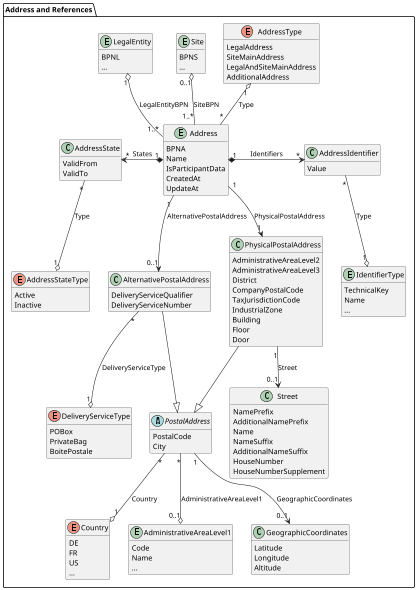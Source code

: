 @startuml address

skinparam dpi 50

package "Address and References" {
  entity LegalEntity {
    BPNL
    ...
  }
  
  entity Site {
    BPNS
    ...
  }
  
  entity Address {
    BPNA
    Name
    IsParticipantData
    CreatedAt
    UpdateAt
  }

  enum AddressType {
    LegalAddress
    SiteMainAddress
    LegalAndSiteMainAddress
    AdditionalAddress
  }

  class AddressState {
    ValidFrom
    ValidTo
  }

  enum AddressStateType{
    Active
    Inactive
  }

  class AddressIdentifier{
    Value
  }

  entity IdentifierType {
    TechnicalKey
    Name
    ...
  }

  class AlternativePostalAddress{
    DeliveryServiceQualifier
    DeliveryServiceNumber
  }

  enum DeliveryServiceType {
    POBox
    PrivateBag
    BoitePostale
  }

  class PhysicalPostalAddress{
    AdministrativeAreaLevel2
    AdministrativeAreaLevel3
    District
    CompanyPostalCode
    TaxJurisdictionCode
    IndustrialZone
    Building
    Floor
    Door 
  }

  abstract class PostalAddress{
    PostalCode
    City
  }

  enum Country {
    DE
    FR
    US
    ...
  }

  entity AdministrativeAreaLevel1{
    Code
    Name
    ...
  }

  class GeographicCoordinates {
    Latitude
    Longitude
    Altitude
  }

  class Street {
    NamePrefix
    AdditionalNamePrefix
    Name
    NameSuffix
    AdditionalNameSuffix
    HouseNumber
    HouseNumberSupplement
  }

  ' not standardized yet
  ' class ConfidenceCriteria {
  '   SharedByOwner
  '   CheckedByExternalSource
  '   NumberOfSharingMembers
  '   LastConfidenceCheckAt
  '   NextConfidenceCheckAt
  '   ConfidenceLevel
  ' }

  ' not implemented / standardized yet
  ' class AddressScriptVariant {
  '   Name
  ' }

  ' enum ScriptCode {
  '   Arab
  '   Cyrl
  '   Hans
  '   Jpan
  '   Latn
  '   ...
  ' }

  Address "1..*" -u-o "1" LegalEntity : LegalEntityBPN
  Address "1..*" -u-o "0..1" Site: SiteBPN

  Address "*" -u-o "1" AddressType : Type

  Address "1" *-l-> "*" AddressState : States
  AddressState "*" -d-o "1" AddressStateType : Type

  Address "1" *-r-> "*" AddressIdentifier : Identifiers
  AddressIdentifier "*" -d-o "1" IdentifierType : Type
  
  Address "1" -d-> "0..1" AlternativePostalAddress : AlternativePostalAddress
  AlternativePostalAddress "*" -d-o "1" DeliveryServiceType : DeliveryServiceType
  AlternativePostalAddress -d-|> PostalAddress
  
  Address "1" -d-> "1" PhysicalPostalAddress : PhysicalPostalAddress
  PhysicalPostalAddress "1" -d-> "0..1" Street : Street
  PhysicalPostalAddress -d-|> PostalAddress
  
  PostalAddress "*" -d-o "1" Country : Country
  PostalAddress "*" -d-o "0..1" AdministrativeAreaLevel1 : AdministrativeAreaLevel1
  PostalAddress "1" -d-> "0..1" GeographicCoordinates : GeographicCoordinates

  ' not standardized yet
  ' Address "1" -u-> "1" ConfidenceCriteria : ConfidenceCriteria

  ' not implemented / standardized yet
  ' Address "1" *--> "*" AddressScriptVariant : ScriptVariants
  ' AddressScriptVariant "*" --o "1" ScriptCode : ScriptCode
  ' AddressScriptVariant "1" -d-> "1" PhysicalPostalAddress : PhysicalPostalAddress
  ' AddressScriptVariant "1" -d-> "0..1" AlternativePostalAddress : AlternativePostalAddress
}

hide methods
@enduml
